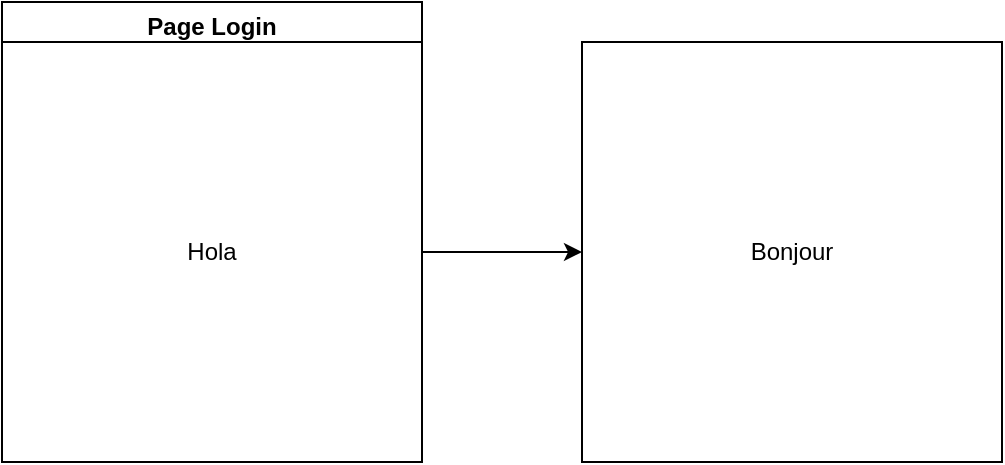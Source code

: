 <mxfile version="20.4.0" type="github">
  <diagram id="8Fomc0AZO4FN7XBAN6qD" name="Page-1">
    <mxGraphModel dx="1298" dy="774" grid="1" gridSize="10" guides="1" tooltips="1" connect="1" arrows="1" fold="1" page="1" pageScale="1" pageWidth="827" pageHeight="1169" math="0" shadow="0">
      <root>
        <mxCell id="0" />
        <mxCell id="1" parent="0" />
        <mxCell id="Z2G2KV7_FwyXqnljN_IR-2" value="Page Login" style="swimlane;" vertex="1" parent="1">
          <mxGeometry x="80" y="60" width="210" height="230" as="geometry" />
        </mxCell>
        <mxCell id="Z2G2KV7_FwyXqnljN_IR-4" value="Hola" style="whiteSpace=wrap;html=1;aspect=fixed;" vertex="1" parent="Z2G2KV7_FwyXqnljN_IR-2">
          <mxGeometry y="20" width="210" height="210" as="geometry" />
        </mxCell>
        <mxCell id="OVV_W2A49RVvFfewSADl-1" value="Bonjour" style="whiteSpace=wrap;html=1;aspect=fixed;" vertex="1" parent="1">
          <mxGeometry x="370" y="80" width="210" height="210" as="geometry" />
        </mxCell>
        <mxCell id="OVV_W2A49RVvFfewSADl-2" value="" style="edgeStyle=orthogonalEdgeStyle;rounded=0;orthogonalLoop=1;jettySize=auto;html=1;" edge="1" parent="1" source="Z2G2KV7_FwyXqnljN_IR-4" target="OVV_W2A49RVvFfewSADl-1">
          <mxGeometry relative="1" as="geometry" />
        </mxCell>
      </root>
    </mxGraphModel>
  </diagram>
</mxfile>
